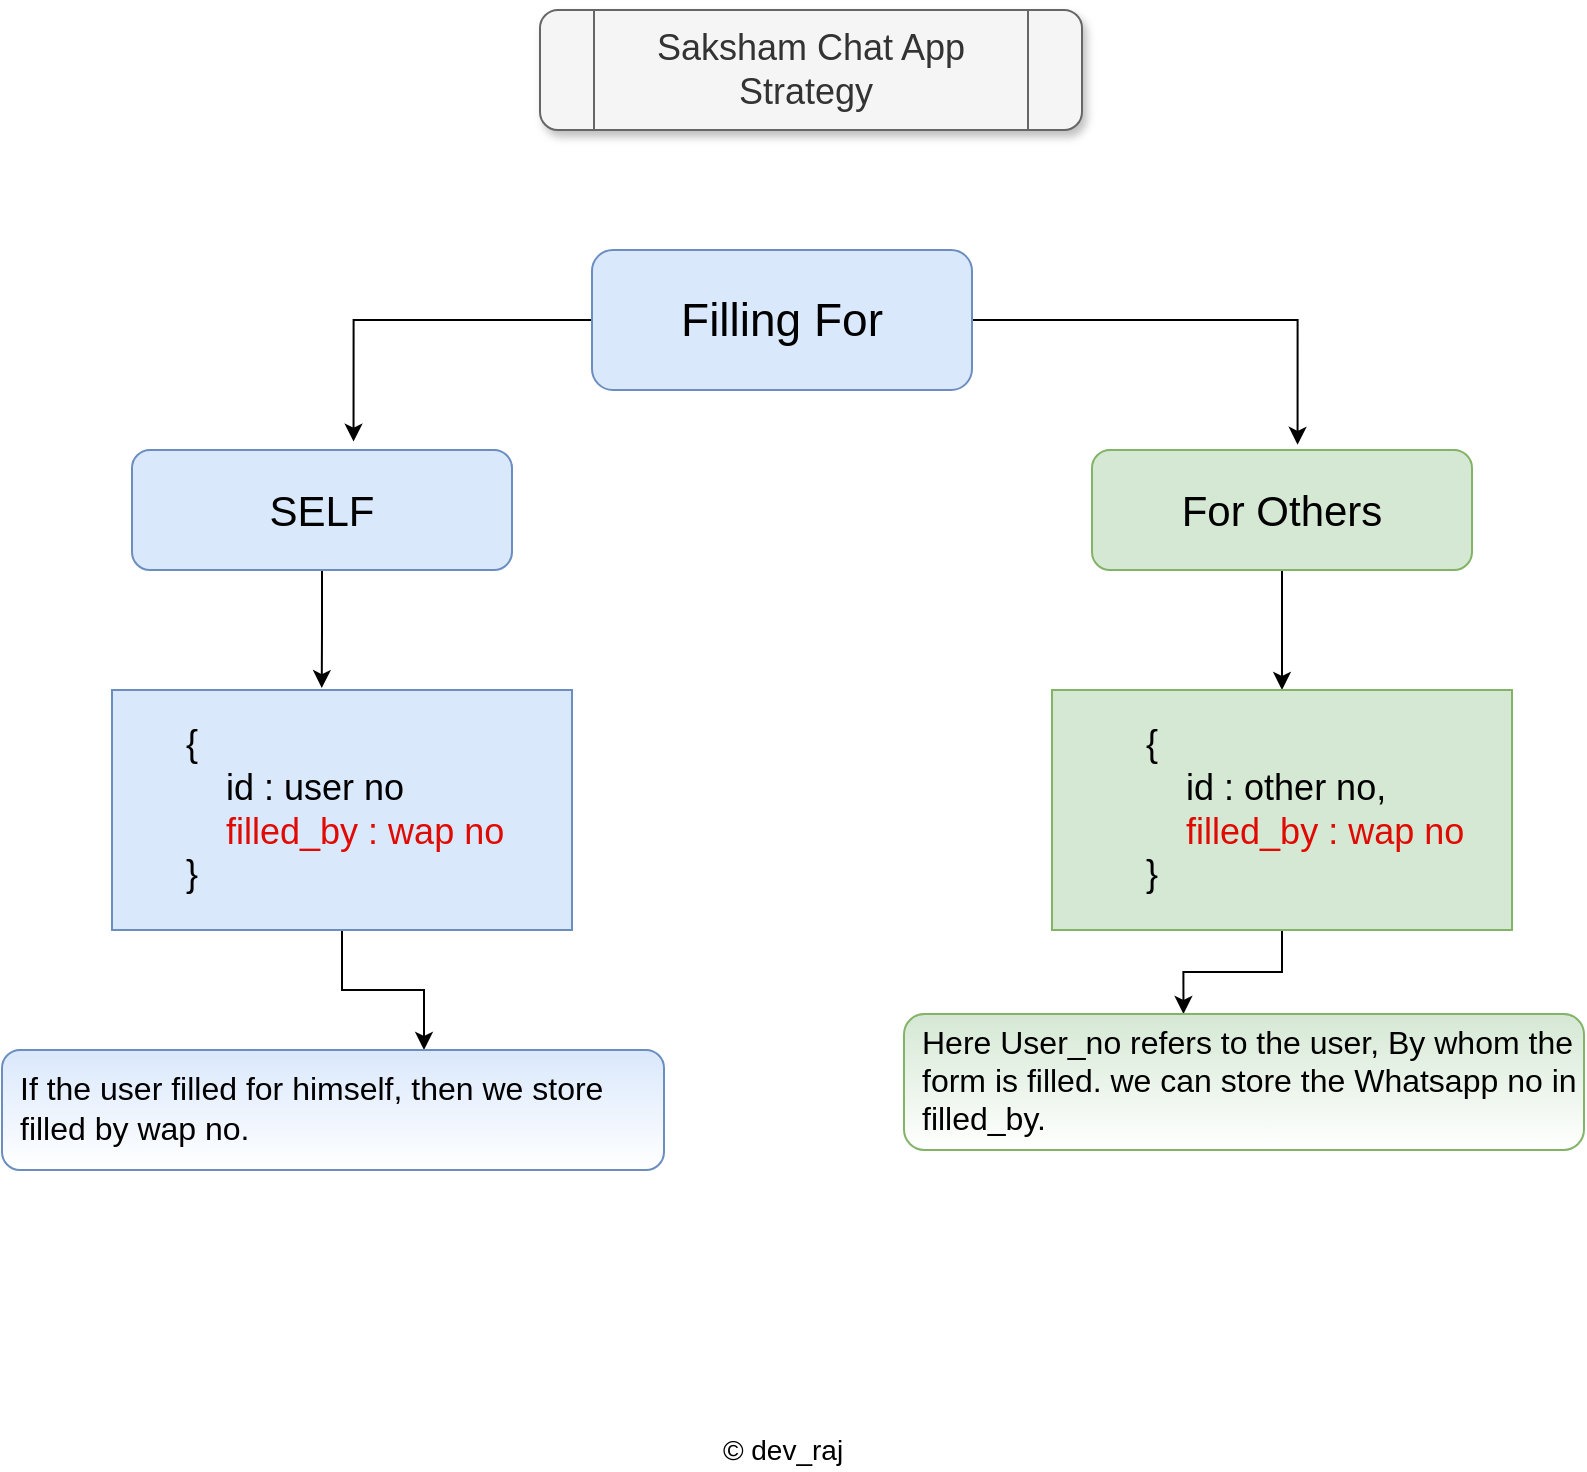 <mxfile version="15.1.4" type="github">
  <diagram id="hgCmkIEfR-vc27P5w_Ru" name="Page-1">
    <mxGraphModel dx="1038" dy="1786" grid="1" gridSize="10" guides="1" tooltips="1" connect="1" arrows="1" fold="1" page="1" pageScale="1" pageWidth="827" pageHeight="1169" math="0" shadow="0">
      <root>
        <mxCell id="0" />
        <mxCell id="1" parent="0" />
        <mxCell id="TFDhoGiQngdaoRP3eJ9b-5" style="edgeStyle=orthogonalEdgeStyle;rounded=0;orthogonalLoop=1;jettySize=auto;html=1;entryX=0.583;entryY=-0.07;entryDx=0;entryDy=0;entryPerimeter=0;" parent="1" source="TFDhoGiQngdaoRP3eJ9b-1" target="TFDhoGiQngdaoRP3eJ9b-2" edge="1">
          <mxGeometry relative="1" as="geometry" />
        </mxCell>
        <mxCell id="TFDhoGiQngdaoRP3eJ9b-6" style="edgeStyle=orthogonalEdgeStyle;rounded=0;orthogonalLoop=1;jettySize=auto;html=1;entryX=0.541;entryY=-0.043;entryDx=0;entryDy=0;entryPerimeter=0;" parent="1" source="TFDhoGiQngdaoRP3eJ9b-1" target="TFDhoGiQngdaoRP3eJ9b-3" edge="1">
          <mxGeometry relative="1" as="geometry" />
        </mxCell>
        <mxCell id="TFDhoGiQngdaoRP3eJ9b-1" value="&lt;font style=&quot;font-size: 23px&quot;&gt;Filling For&lt;/font&gt;" style="rounded=1;whiteSpace=wrap;html=1;fillColor=#dae8fc;strokeColor=#6c8ebf;" parent="1" vertex="1">
          <mxGeometry x="304" y="-1010" width="190" height="70" as="geometry" />
        </mxCell>
        <mxCell id="TFDhoGiQngdaoRP3eJ9b-10" style="edgeStyle=orthogonalEdgeStyle;rounded=0;orthogonalLoop=1;jettySize=auto;html=1;entryX=0.456;entryY=-0.008;entryDx=0;entryDy=0;entryPerimeter=0;" parent="1" source="TFDhoGiQngdaoRP3eJ9b-2" target="TFDhoGiQngdaoRP3eJ9b-7" edge="1">
          <mxGeometry relative="1" as="geometry" />
        </mxCell>
        <mxCell id="TFDhoGiQngdaoRP3eJ9b-2" value="&lt;font style=&quot;font-size: 21px&quot;&gt;SELF&lt;/font&gt;" style="rounded=1;whiteSpace=wrap;html=1;fillColor=#dae8fc;strokeColor=#6c8ebf;" parent="1" vertex="1">
          <mxGeometry x="74" y="-910" width="190" height="60" as="geometry" />
        </mxCell>
        <mxCell id="TFDhoGiQngdaoRP3eJ9b-12" style="edgeStyle=orthogonalEdgeStyle;rounded=0;orthogonalLoop=1;jettySize=auto;html=1;entryX=0.5;entryY=0;entryDx=0;entryDy=0;" parent="1" source="TFDhoGiQngdaoRP3eJ9b-3" target="TFDhoGiQngdaoRP3eJ9b-11" edge="1">
          <mxGeometry relative="1" as="geometry" />
        </mxCell>
        <mxCell id="TFDhoGiQngdaoRP3eJ9b-3" value="&lt;font style=&quot;font-size: 21px&quot;&gt;For Others&lt;/font&gt;" style="rounded=1;whiteSpace=wrap;html=1;fillColor=#d5e8d4;strokeColor=#82b366;" parent="1" vertex="1">
          <mxGeometry x="554" y="-910" width="190" height="60" as="geometry" />
        </mxCell>
        <mxCell id="TFDhoGiQngdaoRP3eJ9b-20" value="" style="edgeStyle=orthogonalEdgeStyle;rounded=0;orthogonalLoop=1;jettySize=auto;html=1;" parent="1" source="TFDhoGiQngdaoRP3eJ9b-7" target="TFDhoGiQngdaoRP3eJ9b-19" edge="1">
          <mxGeometry relative="1" as="geometry">
            <Array as="points">
              <mxPoint x="179" y="-640" />
              <mxPoint x="220" y="-640" />
            </Array>
          </mxGeometry>
        </mxCell>
        <mxCell id="TFDhoGiQngdaoRP3eJ9b-7" value="&lt;font style=&quot;font-size: 18px&quot;&gt;&amp;nbsp; &amp;nbsp; &amp;nbsp; &amp;nbsp;{ &lt;br&gt;&lt;/font&gt;&lt;blockquote style=&quot;margin: 0 0 0 40px ; border: none ; padding: 0px&quot;&gt;&lt;font style=&quot;font-size: 18px&quot;&gt;&lt;span&gt; &lt;/span&gt;&amp;nbsp; &amp;nbsp;id : user no&lt;/font&gt;&lt;span style=&quot;font-size: 18px&quot;&gt;&amp;nbsp;&amp;nbsp;&lt;/span&gt;&lt;/blockquote&gt;&lt;font color=&quot;#e00a02&quot; style=&quot;font-size: 18px&quot;&gt;&amp;nbsp; &amp;nbsp; &amp;nbsp; &amp;nbsp; &amp;nbsp; &amp;nbsp;filled_by : wap no&lt;/font&gt;&lt;font style=&quot;font-size: 18px&quot;&gt;&amp;nbsp; &amp;nbsp; &amp;nbsp; &lt;br&gt;&amp;nbsp; &amp;nbsp; &amp;nbsp; &amp;nbsp;}&lt;br&gt;&lt;/font&gt;" style="rounded=0;whiteSpace=wrap;html=1;align=left;fillColor=#dae8fc;strokeColor=#6c8ebf;" parent="1" vertex="1">
          <mxGeometry x="64" y="-790" width="230" height="120" as="geometry" />
        </mxCell>
        <mxCell id="TFDhoGiQngdaoRP3eJ9b-17" style="edgeStyle=orthogonalEdgeStyle;rounded=0;orthogonalLoop=1;jettySize=auto;html=1;entryX=0.411;entryY=0;entryDx=0;entryDy=0;entryPerimeter=0;" parent="1" source="TFDhoGiQngdaoRP3eJ9b-11" target="TFDhoGiQngdaoRP3eJ9b-16" edge="1">
          <mxGeometry relative="1" as="geometry" />
        </mxCell>
        <mxCell id="TFDhoGiQngdaoRP3eJ9b-11" value="&lt;blockquote style=&quot;margin: 0 0 0 40px ; border: none ; padding: 0px&quot;&gt;&lt;font style=&quot;font-size: 18px&quot;&gt;&amp;nbsp; &amp;nbsp; &amp;nbsp; &amp;nbsp;&lt;br&gt;&lt;/font&gt;&lt;font style=&quot;font-size: 18px&quot;&gt;&lt;span style=&quot;white-space: pre&quot;&gt; &lt;/span&gt;{&lt;br&gt; &lt;/font&gt;&lt;font style=&quot;font-size: 18px&quot;&gt;&lt;span style=&quot;white-space: pre&quot;&gt; &lt;/span&gt;&amp;nbsp; &amp;nbsp; id : other no,&lt;br&gt;&lt;/font&gt;&lt;font style=&quot;font-size: 18px&quot;&gt;&lt;span style=&quot;white-space: pre&quot;&gt; &lt;/span&gt;&amp;nbsp; &amp;nbsp; &lt;font color=&quot;#e00a02&quot;&gt;filled_by : wap no&lt;br&gt;&lt;/font&gt;&lt;/font&gt;&lt;font style=&quot;font-size: 18px&quot;&gt;&lt;span style=&quot;white-space: pre&quot;&gt; &lt;/span&gt;}&lt;/font&gt;&lt;/blockquote&gt;&lt;font style=&quot;font-size: 18px&quot;&gt;&lt;br&gt;&lt;/font&gt;" style="rounded=0;whiteSpace=wrap;html=1;align=left;fillColor=#d5e8d4;strokeColor=#82b366;" parent="1" vertex="1">
          <mxGeometry x="534" y="-790" width="230" height="120" as="geometry" />
        </mxCell>
        <mxCell id="TFDhoGiQngdaoRP3eJ9b-15" value="&lt;font style=&quot;font-size: 18px&quot;&gt;Saksham Chat App&lt;br&gt;Strategy&amp;nbsp;&lt;br&gt;&lt;/font&gt;" style="shape=process;whiteSpace=wrap;html=1;backgroundOutline=1;fillColor=#f5f5f5;strokeColor=#666666;fontColor=#333333;glass=0;shadow=1;rounded=1;" parent="1" vertex="1">
          <mxGeometry x="278" y="-1130" width="271" height="60" as="geometry" />
        </mxCell>
        <mxCell id="TFDhoGiQngdaoRP3eJ9b-16" value="&lt;blockquote style=&quot;margin: 0 0 0 40px ; border: none ; padding: 0px&quot;&gt;&lt;/blockquote&gt;&lt;blockquote style=&quot;margin: 0 0 0 40px ; border: none ; padding: 0px&quot;&gt;&lt;/blockquote&gt;&lt;span style=&quot;font-size: 16px&quot;&gt;Here User_no refers to the user, By whom&amp;nbsp;&lt;/span&gt;&lt;font style=&quot;font-size: 16px&quot;&gt;the form is filled. we can store the Whatsapp no in filled_by.&lt;/font&gt;" style="rounded=1;whiteSpace=wrap;html=1;align=left;fillColor=#d5e8d4;padding=3;shadow=0;strokeWidth=1;imageAspect=1;labelPadding=72;noLabel=0;spacingTop=1;spacingLeft=7;spacingBottom=3;strokeColor=#82b366;gradientColor=#ffffff;" parent="1" vertex="1">
          <mxGeometry x="460" y="-628" width="340" height="68" as="geometry" />
        </mxCell>
        <mxCell id="TFDhoGiQngdaoRP3eJ9b-19" value="&lt;blockquote style=&quot;margin: 0 0 0 40px ; border: none ; padding: 0px&quot;&gt;&lt;/blockquote&gt;&lt;blockquote style=&quot;margin: 0 0 0 40px ; border: none ; padding: 0px&quot;&gt;&lt;/blockquote&gt;&lt;span style=&quot;font-size: 16px&quot;&gt;If the user filled for himself, then we store filled by wap no.&lt;/span&gt;" style="rounded=1;whiteSpace=wrap;html=1;align=left;fillColor=#dae8fc;padding=3;shadow=0;strokeWidth=1;imageAspect=1;labelPadding=72;noLabel=0;spacingTop=1;spacingLeft=7;spacingBottom=3;strokeColor=#6c8ebf;gradientColor=#ffffff;" parent="1" vertex="1">
          <mxGeometry x="9" y="-610" width="331" height="60" as="geometry" />
        </mxCell>
        <mxCell id="TFDhoGiQngdaoRP3eJ9b-21" value="&lt;span style=&quot;font-family: &amp;#34;arial&amp;#34; , sans-serif ; background-color: rgb(255 , 255 , 255)&quot;&gt;&lt;font style=&quot;font-size: 14px&quot;&gt;© dev_raj&lt;/font&gt;&lt;/span&gt;" style="text;html=1;align=center;verticalAlign=middle;resizable=0;points=[];autosize=1;strokeColor=none;fillColor=none;" parent="1" vertex="1">
          <mxGeometry x="359" y="-420" width="80" height="20" as="geometry" />
        </mxCell>
      </root>
    </mxGraphModel>
  </diagram>
</mxfile>
